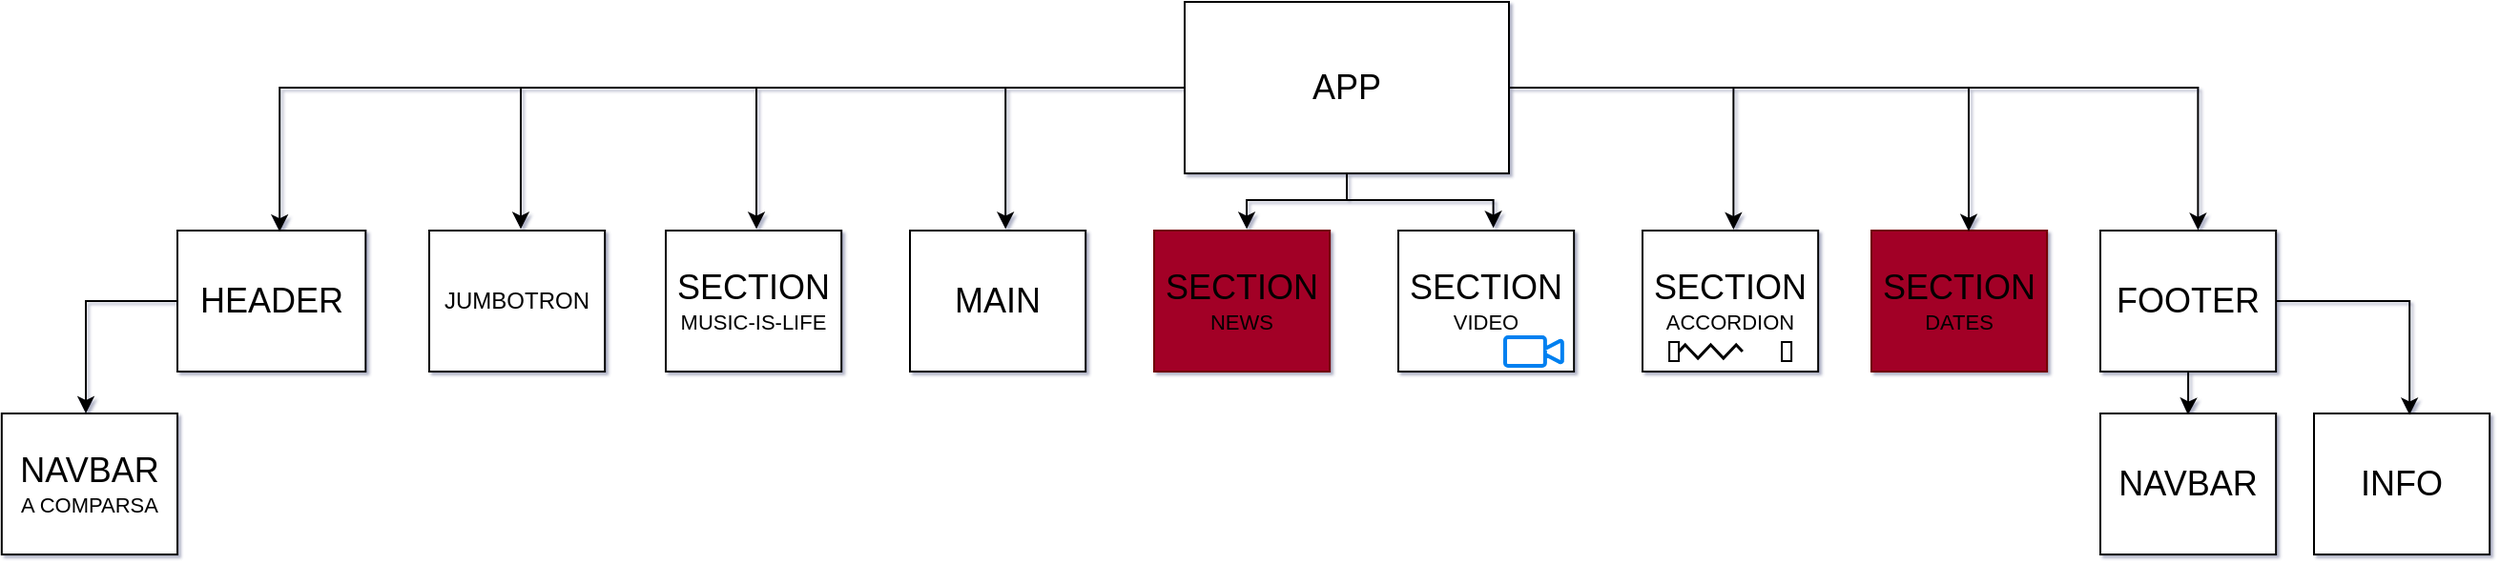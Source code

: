 <mxfile>
    <diagram id="xpTfQwLlDye6NHtaUpQL" name="Pagina-1">
        <mxGraphModel dx="1600" dy="2003" grid="1" gridSize="8" guides="1" tooltips="1" connect="1" arrows="1" fold="1" page="1" pageScale="1" pageWidth="827" pageHeight="1169" background="#ffffff" math="0" shadow="1">
            <root>
                <mxCell id="0"/>
                <mxCell id="1" parent="0"/>
                <mxCell id="12" value="" style="shape=table;startSize=0;container=1;collapsible=0;childLayout=tableLayout;rounded=1;" parent="1" vertex="1">
                    <mxGeometry x="464" y="-128" width="92.09" height="74" as="geometry"/>
                </mxCell>
                <mxCell id="13" value="" style="shape=partialRectangle;collapsible=0;dropTarget=0;pointerEvents=0;fillColor=none;top=0;left=0;bottom=0;right=0;points=[[0,0.5],[1,0.5]];portConstraint=eastwest;rounded=1;" parent="12" vertex="1">
                    <mxGeometry width="92.09" height="74" as="geometry"/>
                </mxCell>
                <mxCell id="14" value="&lt;font&gt;&lt;span style=&quot;font-size: 18px&quot;&gt;SECTION&lt;/span&gt;&lt;br&gt;&lt;font style=&quot;font-size: 11px&quot;&gt;MUSIC-IS-LIFE&lt;/font&gt;&lt;br&gt;&lt;/font&gt;" style="shape=partialRectangle;html=1;whiteSpace=wrap;connectable=0;overflow=hidden;fillColor=none;top=0;left=0;bottom=0;right=0;rounded=1;" parent="13" vertex="1">
                    <mxGeometry width="92" height="74" as="geometry"/>
                </mxCell>
                <mxCell id="15" value="" style="shape=table;startSize=0;container=1;collapsible=0;childLayout=tableLayout;rounded=1;" parent="1" vertex="1">
                    <mxGeometry x="208" y="-128" width="98.67" height="74" as="geometry"/>
                </mxCell>
                <mxCell id="16" value="" style="shape=partialRectangle;collapsible=0;dropTarget=0;pointerEvents=0;fillColor=none;top=0;left=0;bottom=0;right=0;points=[[0,0.5],[1,0.5]];portConstraint=eastwest;rounded=1;" parent="15" vertex="1">
                    <mxGeometry width="98.67" height="74" as="geometry"/>
                </mxCell>
                <mxCell id="17" value="&lt;font style=&quot;font-size: 18px&quot;&gt;HEADER&lt;/font&gt;" style="shape=partialRectangle;html=1;whiteSpace=wrap;connectable=0;overflow=hidden;fillColor=none;top=0;left=0;bottom=0;right=0;rounded=1;" parent="16" vertex="1">
                    <mxGeometry width="99" height="74" as="geometry"/>
                </mxCell>
                <mxCell id="63" value="" style="shape=table;startSize=0;container=1;collapsible=0;childLayout=tableLayout;rounded=1;" parent="1" vertex="1">
                    <mxGeometry x="340" y="-128" width="92.09" height="74" as="geometry"/>
                </mxCell>
                <mxCell id="64" value="" style="shape=partialRectangle;collapsible=0;dropTarget=0;pointerEvents=0;fillColor=none;top=0;left=0;bottom=0;right=0;points=[[0,0.5],[1,0.5]];portConstraint=eastwest;rounded=1;" parent="63" vertex="1">
                    <mxGeometry width="92.09" height="74" as="geometry"/>
                </mxCell>
                <mxCell id="65" value="JUMBOTRON" style="shape=partialRectangle;html=1;whiteSpace=wrap;connectable=0;overflow=hidden;fillColor=none;top=0;left=0;bottom=0;right=0;rounded=1;" parent="64" vertex="1">
                    <mxGeometry width="92" height="74" as="geometry"/>
                </mxCell>
                <mxCell id="66" value="" style="shape=table;startSize=0;container=1;collapsible=0;childLayout=tableLayout;rounded=1;" parent="1" vertex="1">
                    <mxGeometry x="592" y="-128" width="92.09" height="74" as="geometry"/>
                </mxCell>
                <mxCell id="67" value="" style="shape=partialRectangle;collapsible=0;dropTarget=0;pointerEvents=0;fillColor=none;top=0;left=0;bottom=0;right=0;points=[[0,0.5],[1,0.5]];portConstraint=eastwest;rounded=1;" parent="66" vertex="1">
                    <mxGeometry width="92.09" height="74" as="geometry"/>
                </mxCell>
                <mxCell id="68" value="&lt;font&gt;&lt;span style=&quot;font-size: 18px&quot;&gt;MAIN&lt;/span&gt;&lt;br&gt;&lt;/font&gt;" style="shape=partialRectangle;html=1;whiteSpace=wrap;connectable=0;overflow=hidden;fillColor=none;top=0;left=0;bottom=0;right=0;rounded=1;" parent="67" vertex="1">
                    <mxGeometry width="92" height="74" as="geometry"/>
                </mxCell>
                <mxCell id="72" value="" style="shape=table;startSize=0;container=1;collapsible=0;childLayout=tableLayout;rounded=1;fillColor=#a20025;strokeColor=#6F0000;fontColor=#ffffff;" parent="1" vertex="1">
                    <mxGeometry x="720" y="-128" width="92.09" height="74" as="geometry"/>
                </mxCell>
                <mxCell id="73" value="" style="shape=partialRectangle;collapsible=0;dropTarget=0;pointerEvents=0;fillColor=none;top=0;left=0;bottom=0;right=0;points=[[0,0.5],[1,0.5]];portConstraint=eastwest;rounded=1;" parent="72" vertex="1">
                    <mxGeometry width="92.09" height="74" as="geometry"/>
                </mxCell>
                <mxCell id="74" value="&lt;font&gt;&lt;span style=&quot;font-size: 18px&quot;&gt;SECTION&lt;/span&gt;&lt;br&gt;&lt;font style=&quot;font-size: 11px&quot;&gt;NEWS&lt;/font&gt;&lt;br&gt;&lt;/font&gt;" style="shape=partialRectangle;html=1;whiteSpace=wrap;connectable=0;overflow=hidden;fillColor=none;top=0;left=0;bottom=0;right=0;rounded=1;" parent="73" vertex="1">
                    <mxGeometry width="92" height="74" as="geometry"/>
                </mxCell>
                <mxCell id="75" value="" style="shape=table;startSize=0;container=1;collapsible=0;childLayout=tableLayout;rounded=1;sketch=0;shadow=0;" parent="1" vertex="1">
                    <mxGeometry x="848" y="-128" width="92.09" height="74" as="geometry"/>
                </mxCell>
                <mxCell id="76" value="" style="shape=partialRectangle;collapsible=0;dropTarget=0;pointerEvents=0;fillColor=none;top=0;left=0;bottom=0;right=0;points=[[0,0.5],[1,0.5]];portConstraint=eastwest;rounded=1;" parent="75" vertex="1">
                    <mxGeometry width="92.09" height="74" as="geometry"/>
                </mxCell>
                <mxCell id="77" value="&lt;font&gt;&lt;span style=&quot;font-size: 18px&quot;&gt;SECTION&lt;/span&gt;&lt;br&gt;&lt;font style=&quot;font-size: 11px&quot;&gt;VIDEO&lt;/font&gt;&lt;br&gt;&lt;/font&gt;" style="shape=partialRectangle;html=1;whiteSpace=wrap;connectable=0;overflow=hidden;fillColor=none;top=0;left=0;bottom=0;right=0;rounded=1;" parent="76" vertex="1">
                    <mxGeometry width="92" height="74" as="geometry"/>
                </mxCell>
                <mxCell id="78" value="" style="html=1;verticalLabelPosition=bottom;align=center;labelBackgroundColor=#ffffff;verticalAlign=top;strokeWidth=2;strokeColor=#0080F0;shadow=0;dashed=0;shape=mxgraph.ios7.icons.video_conversation;" parent="1" vertex="1">
                    <mxGeometry x="904" y="-72" width="30" height="15" as="geometry"/>
                </mxCell>
                <mxCell id="88" value="" style="shape=table;startSize=0;container=1;collapsible=0;childLayout=tableLayout;rounded=1;" parent="1" vertex="1">
                    <mxGeometry x="976" y="-128" width="92.09" height="74" as="geometry"/>
                </mxCell>
                <mxCell id="89" value="" style="shape=partialRectangle;collapsible=0;dropTarget=0;pointerEvents=0;fillColor=none;top=0;left=0;bottom=0;right=0;points=[[0,0.5],[1,0.5]];portConstraint=eastwest;rounded=1;" parent="88" vertex="1">
                    <mxGeometry width="92.09" height="74" as="geometry"/>
                </mxCell>
                <mxCell id="90" value="&lt;font&gt;&lt;span style=&quot;font-size: 18px&quot;&gt;SECTION&lt;/span&gt;&lt;br&gt;&lt;span style=&quot;font-size: 11px&quot;&gt;ACCORDION&lt;/span&gt;&lt;br&gt;&lt;/font&gt;" style="shape=partialRectangle;html=1;whiteSpace=wrap;connectable=0;overflow=hidden;fillColor=none;top=0;left=0;bottom=0;right=0;rounded=1;" parent="89" vertex="1">
                    <mxGeometry width="92" height="74" as="geometry"/>
                </mxCell>
                <mxCell id="91" value="" style="verticalLabelPosition=bottom;html=1;verticalAlign=top;align=center;shape=mxgraph.floorplan.doorAccordion;dx=0.6;shadow=0;sketch=0;" parent="1" vertex="1">
                    <mxGeometry x="990.05" y="-68" width="64" height="7" as="geometry"/>
                </mxCell>
                <mxCell id="92" value="" style="shape=table;startSize=0;container=1;collapsible=0;childLayout=tableLayout;rounded=1;fillColor=#a20025;strokeColor=#6F0000;fontColor=#ffffff;" parent="1" vertex="1">
                    <mxGeometry x="1096" y="-128" width="92.09" height="74" as="geometry"/>
                </mxCell>
                <mxCell id="93" value="" style="shape=partialRectangle;collapsible=0;dropTarget=0;pointerEvents=0;fillColor=none;top=0;left=0;bottom=0;right=0;points=[[0,0.5],[1,0.5]];portConstraint=eastwest;rounded=1;" parent="92" vertex="1">
                    <mxGeometry width="92.09" height="74" as="geometry"/>
                </mxCell>
                <mxCell id="94" value="&lt;font&gt;&lt;span style=&quot;font-size: 18px&quot;&gt;SECTION&lt;/span&gt;&lt;br&gt;&lt;font style=&quot;font-size: 11px&quot;&gt;DATES&lt;/font&gt;&lt;br&gt;&lt;/font&gt;" style="shape=partialRectangle;html=1;whiteSpace=wrap;connectable=0;overflow=hidden;fillColor=none;top=0;left=0;bottom=0;right=0;rounded=1;" parent="93" vertex="1">
                    <mxGeometry width="92" height="74" as="geometry"/>
                </mxCell>
                <mxCell id="117" style="edgeStyle=orthogonalEdgeStyle;rounded=0;orthogonalLoop=1;jettySize=auto;html=1;entryX=0.499;entryY=0.01;entryDx=0;entryDy=0;entryPerimeter=0;strokeColor=#000000;" parent="1" source="95" target="99" edge="1">
                    <mxGeometry relative="1" as="geometry"/>
                </mxCell>
                <mxCell id="95" value="" style="shape=table;startSize=0;container=1;collapsible=0;childLayout=tableLayout;rounded=1;" parent="1" vertex="1">
                    <mxGeometry x="1216" y="-128" width="92.09" height="74" as="geometry"/>
                </mxCell>
                <mxCell id="96" value="" style="shape=partialRectangle;collapsible=0;dropTarget=0;pointerEvents=0;fillColor=none;top=0;left=0;bottom=0;right=0;points=[[0,0.5],[1,0.5]];portConstraint=eastwest;rounded=1;" parent="95" vertex="1">
                    <mxGeometry width="92.09" height="74" as="geometry"/>
                </mxCell>
                <mxCell id="97" value="&lt;font&gt;&lt;span style=&quot;font-size: 18px&quot;&gt;FOOTER&lt;/span&gt;&lt;br&gt;&lt;/font&gt;" style="shape=partialRectangle;html=1;whiteSpace=wrap;connectable=0;overflow=hidden;fillColor=none;top=0;left=0;bottom=0;right=0;rounded=1;" parent="96" vertex="1">
                    <mxGeometry width="92" height="74" as="geometry"/>
                </mxCell>
                <mxCell id="98" value="" style="shape=table;startSize=0;container=1;collapsible=0;childLayout=tableLayout;rounded=1;" parent="1" vertex="1">
                    <mxGeometry x="1216" y="-32" width="92.09" height="74" as="geometry"/>
                </mxCell>
                <mxCell id="99" value="" style="shape=partialRectangle;collapsible=0;dropTarget=0;pointerEvents=0;fillColor=none;top=0;left=0;bottom=0;right=0;points=[[0,0.5],[1,0.5]];portConstraint=eastwest;rounded=1;" parent="98" vertex="1">
                    <mxGeometry width="92.09" height="74" as="geometry"/>
                </mxCell>
                <mxCell id="100" value="&lt;font&gt;&lt;span style=&quot;font-size: 18px&quot;&gt;NAVBAR&lt;/span&gt;&lt;br&gt;&lt;/font&gt;" style="shape=partialRectangle;html=1;whiteSpace=wrap;connectable=0;overflow=hidden;fillColor=none;top=0;left=0;bottom=0;right=0;rounded=1;" parent="99" vertex="1">
                    <mxGeometry width="92" height="74" as="geometry"/>
                </mxCell>
                <mxCell id="111" style="edgeStyle=orthogonalEdgeStyle;rounded=0;orthogonalLoop=1;jettySize=auto;html=1;entryX=0.527;entryY=-0.011;entryDx=0;entryDy=0;entryPerimeter=0;strokeColor=#000000;" parent="1" source="101" target="73" edge="1">
                    <mxGeometry relative="1" as="geometry">
                        <Array as="points">
                            <mxPoint x="821" y="-144"/>
                            <mxPoint x="769" y="-144"/>
                        </Array>
                    </mxGeometry>
                </mxCell>
                <mxCell id="112" style="edgeStyle=orthogonalEdgeStyle;rounded=0;orthogonalLoop=1;jettySize=auto;html=1;entryX=0.541;entryY=-0.018;entryDx=0;entryDy=0;entryPerimeter=0;strokeColor=#000000;" parent="1" source="101" target="76" edge="1">
                    <mxGeometry relative="1" as="geometry">
                        <Array as="points">
                            <mxPoint x="821" y="-144"/>
                            <mxPoint x="898" y="-144"/>
                        </Array>
                    </mxGeometry>
                </mxCell>
                <mxCell id="101" value="" style="shape=table;startSize=0;container=1;collapsible=0;childLayout=tableLayout;rounded=1;" parent="1" vertex="1">
                    <mxGeometry x="736" y="-248" width="170" height="90" as="geometry"/>
                </mxCell>
                <mxCell id="102" value="" style="shape=partialRectangle;collapsible=0;dropTarget=0;pointerEvents=0;fillColor=none;top=0;left=0;bottom=0;right=0;points=[[0,0.5],[1,0.5]];portConstraint=eastwest;rounded=1;" parent="101" vertex="1">
                    <mxGeometry width="170" height="90" as="geometry"/>
                </mxCell>
                <mxCell id="103" value="&lt;font style=&quot;font-size: 18px&quot;&gt;APP&lt;/font&gt;" style="shape=partialRectangle;html=1;whiteSpace=wrap;connectable=0;overflow=hidden;fillColor=none;top=0;left=0;bottom=0;right=0;rounded=1;" parent="102" vertex="1">
                    <mxGeometry width="170" height="90" as="geometry"/>
                </mxCell>
                <mxCell id="104" value="" style="shape=table;startSize=0;container=1;collapsible=0;childLayout=tableLayout;rounded=1;" parent="1" vertex="1">
                    <mxGeometry x="1328" y="-32" width="92.09" height="74" as="geometry"/>
                </mxCell>
                <mxCell id="105" value="" style="shape=partialRectangle;collapsible=0;dropTarget=0;pointerEvents=0;fillColor=none;top=0;left=0;bottom=0;right=0;points=[[0,0.5],[1,0.5]];portConstraint=eastwest;rounded=1;" parent="104" vertex="1">
                    <mxGeometry width="92.09" height="74" as="geometry"/>
                </mxCell>
                <mxCell id="106" value="&lt;font&gt;&lt;span style=&quot;font-size: 18px&quot;&gt;INFO&lt;/span&gt;&lt;br&gt;&lt;/font&gt;" style="shape=partialRectangle;html=1;whiteSpace=wrap;connectable=0;overflow=hidden;fillColor=none;top=0;left=0;bottom=0;right=0;rounded=1;" parent="105" vertex="1">
                    <mxGeometry width="92" height="74" as="geometry"/>
                </mxCell>
                <mxCell id="107" style="edgeStyle=orthogonalEdgeStyle;rounded=0;orthogonalLoop=1;jettySize=auto;html=1;entryX=0.543;entryY=0.008;entryDx=0;entryDy=0;entryPerimeter=0;strokeColor=#000000;" parent="1" source="102" target="16" edge="1">
                    <mxGeometry relative="1" as="geometry"/>
                </mxCell>
                <mxCell id="108" style="edgeStyle=orthogonalEdgeStyle;rounded=0;orthogonalLoop=1;jettySize=auto;html=1;entryX=0.521;entryY=-0.011;entryDx=0;entryDy=0;entryPerimeter=0;strokeColor=#000000;" parent="1" source="102" target="64" edge="1">
                    <mxGeometry relative="1" as="geometry"/>
                </mxCell>
                <mxCell id="109" style="edgeStyle=orthogonalEdgeStyle;rounded=0;orthogonalLoop=1;jettySize=auto;html=1;entryX=0.516;entryY=-0.011;entryDx=0;entryDy=0;entryPerimeter=0;strokeColor=#000000;" parent="1" source="102" target="13" edge="1">
                    <mxGeometry relative="1" as="geometry"/>
                </mxCell>
                <mxCell id="110" style="edgeStyle=orthogonalEdgeStyle;rounded=0;orthogonalLoop=1;jettySize=auto;html=1;entryX=0.544;entryY=-0.011;entryDx=0;entryDy=0;entryPerimeter=0;strokeColor=#000000;" parent="1" source="102" target="67" edge="1">
                    <mxGeometry relative="1" as="geometry"/>
                </mxCell>
                <mxCell id="113" style="edgeStyle=orthogonalEdgeStyle;rounded=0;orthogonalLoop=1;jettySize=auto;html=1;entryX=0.518;entryY=-0.007;entryDx=0;entryDy=0;entryPerimeter=0;strokeColor=#000000;" parent="1" source="102" target="89" edge="1">
                    <mxGeometry relative="1" as="geometry"/>
                </mxCell>
                <mxCell id="114" style="edgeStyle=orthogonalEdgeStyle;rounded=0;orthogonalLoop=1;jettySize=auto;html=1;entryX=0.554;entryY=0.005;entryDx=0;entryDy=0;entryPerimeter=0;strokeColor=#000000;" parent="1" source="102" target="93" edge="1">
                    <mxGeometry relative="1" as="geometry"/>
                </mxCell>
                <mxCell id="115" style="edgeStyle=orthogonalEdgeStyle;rounded=0;orthogonalLoop=1;jettySize=auto;html=1;entryX=0.556;entryY=-0.003;entryDx=0;entryDy=0;entryPerimeter=0;strokeColor=#000000;" parent="1" source="102" target="96" edge="1">
                    <mxGeometry relative="1" as="geometry"/>
                </mxCell>
                <mxCell id="118" style="edgeStyle=orthogonalEdgeStyle;rounded=0;orthogonalLoop=1;jettySize=auto;html=1;entryX=0.544;entryY=0.01;entryDx=0;entryDy=0;entryPerimeter=0;strokeColor=#000000;" parent="1" source="96" target="105" edge="1">
                    <mxGeometry relative="1" as="geometry"/>
                </mxCell>
                <mxCell id="122" value="" style="shape=table;startSize=0;container=1;collapsible=0;childLayout=tableLayout;rounded=1;" vertex="1" parent="1">
                    <mxGeometry x="115.91" y="-32" width="92.09" height="74" as="geometry"/>
                </mxCell>
                <mxCell id="123" value="" style="shape=partialRectangle;collapsible=0;dropTarget=0;pointerEvents=0;fillColor=none;top=0;left=0;bottom=0;right=0;points=[[0,0.5],[1,0.5]];portConstraint=eastwest;rounded=1;" vertex="1" parent="122">
                    <mxGeometry width="92.09" height="74" as="geometry"/>
                </mxCell>
                <mxCell id="124" value="&lt;font&gt;&lt;span style=&quot;font-size: 18px&quot;&gt;NAVBAR&lt;/span&gt;&lt;br&gt;&lt;span style=&quot;font-size: 11px&quot;&gt;A COMPARSA&lt;/span&gt;&lt;br&gt;&lt;/font&gt;" style="shape=partialRectangle;html=1;whiteSpace=wrap;connectable=0;overflow=hidden;fillColor=none;top=0;left=0;bottom=0;right=0;rounded=1;" vertex="1" parent="123">
                    <mxGeometry width="92" height="74" as="geometry"/>
                </mxCell>
                <mxCell id="126" style="edgeStyle=orthogonalEdgeStyle;rounded=0;orthogonalLoop=1;jettySize=auto;html=1;entryX=0.479;entryY=0;entryDx=0;entryDy=0;entryPerimeter=0;strokeColor=#000000;" edge="1" parent="1" source="16" target="123">
                    <mxGeometry relative="1" as="geometry"/>
                </mxCell>
            </root>
        </mxGraphModel>
    </diagram>
</mxfile>